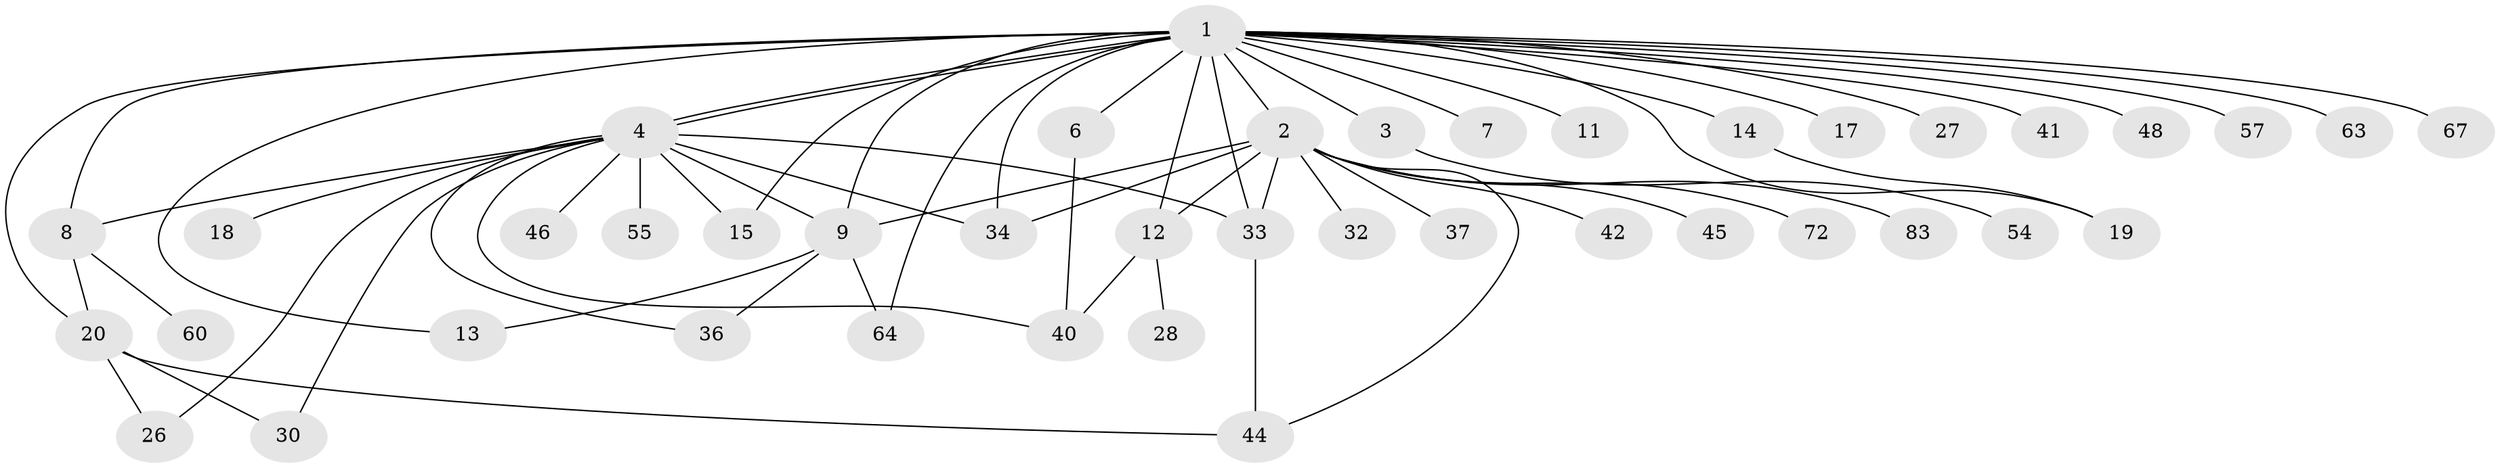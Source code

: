 // original degree distribution, {28: 0.011904761904761904, 12: 0.011904761904761904, 2: 0.23809523809523808, 11: 0.011904761904761904, 10: 0.023809523809523808, 1: 0.4880952380952381, 5: 0.023809523809523808, 4: 0.07142857142857142, 7: 0.011904761904761904, 3: 0.10714285714285714}
// Generated by graph-tools (version 1.1) at 2025/14/03/09/25 04:14:35]
// undirected, 42 vertices, 62 edges
graph export_dot {
graph [start="1"]
  node [color=gray90,style=filled];
  1;
  2;
  3;
  4 [super="+5+16+24"];
  6;
  7;
  8;
  9 [super="+25+31+56+22+10"];
  11;
  12;
  13 [super="+29"];
  14;
  15 [super="+66+82+71+50"];
  17;
  18;
  19 [super="+39"];
  20 [super="+79+74+43+21"];
  26 [super="+76+52"];
  27;
  28;
  30;
  32 [super="+47+38"];
  33 [super="+35"];
  34 [super="+51"];
  36 [super="+53"];
  37;
  40 [super="+61+77"];
  41;
  42;
  44 [super="+75+49"];
  45;
  46;
  48;
  54;
  55;
  57;
  60;
  63;
  64 [super="+78+81"];
  67;
  72;
  83;
  1 -- 2;
  1 -- 3;
  1 -- 4 [weight=3];
  1 -- 4;
  1 -- 6;
  1 -- 7;
  1 -- 8;
  1 -- 9;
  1 -- 11;
  1 -- 12;
  1 -- 13;
  1 -- 14;
  1 -- 15;
  1 -- 17;
  1 -- 19;
  1 -- 27;
  1 -- 34;
  1 -- 41;
  1 -- 48;
  1 -- 57;
  1 -- 63;
  1 -- 64;
  1 -- 67;
  1 -- 20;
  1 -- 33 [weight=2];
  2 -- 12;
  2 -- 32;
  2 -- 34;
  2 -- 37;
  2 -- 42;
  2 -- 45;
  2 -- 72;
  2 -- 83;
  2 -- 44;
  2 -- 33;
  2 -- 9;
  3 -- 54;
  4 -- 8 [weight=2];
  4 -- 33;
  4 -- 34;
  4 -- 46;
  4 -- 55;
  4 -- 40;
  4 -- 36;
  4 -- 9;
  4 -- 15;
  4 -- 26;
  4 -- 30;
  4 -- 18;
  6 -- 40;
  8 -- 20;
  8 -- 60;
  9 -- 36;
  9 -- 64;
  9 -- 13;
  12 -- 28;
  12 -- 40;
  14 -- 19;
  20 -- 26;
  20 -- 44;
  20 -- 30;
  33 -- 44;
}
